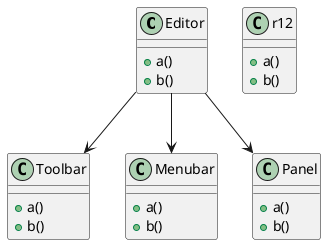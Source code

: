 @startuml

class Editor {
    +a()
    +b()
}

class Toolbar {
    +a()
    +b()
}

class Menubar {
    +a()
    +b()
}

class r12 {
    +a()
    +b()
}

class Panel {
    +a()
    +b()
}

Editor --> Toolbar
Editor --> Menubar
Editor --> Panel

@enduml